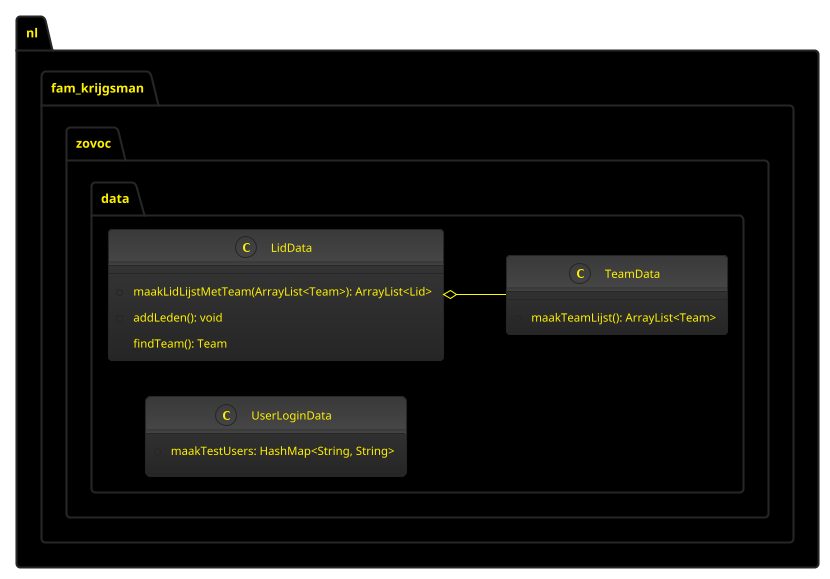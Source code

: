 @startuml
'https://plantuml.com/class-diagram
!theme black-knight
left to right direction
skinparam class {
    ArrowColor Yellow
    ArrowThickness 1
}

skinparam package {
    BackgroundColor #000000
}
package nl.fam_krijgsman.zovoc.data {
class TeamData{
+ maakTeamLijst(): ArrayList<Team>
}
class LidData {
+ maakLidLijstMetTeam(ArrayList<Team>): ArrayList<Lid>
- addLeden(): void
- findTeam(): Team
}
class UserLoginData {
+ maakTestUsers: HashMap<String, String>
}
}
LidData o-- TeamData

@enduml